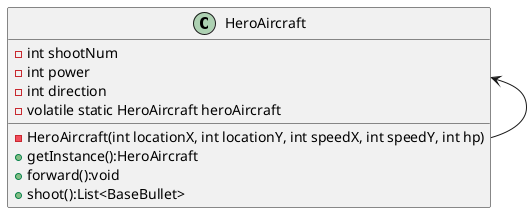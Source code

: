 @startuml
'https://plantuml.com/class-diagram
HeroAircraft <--HeroAircraft

class HeroAircraft {
    - int shootNum
    - int power
    - int direction
    - volatile static HeroAircraft heroAircraft
    - HeroAircraft(int locationX, int locationY, int speedX, int speedY, int hp)
    + getInstance():HeroAircraft
    + forward():void
    + shoot():List<BaseBullet>
}
@enduml